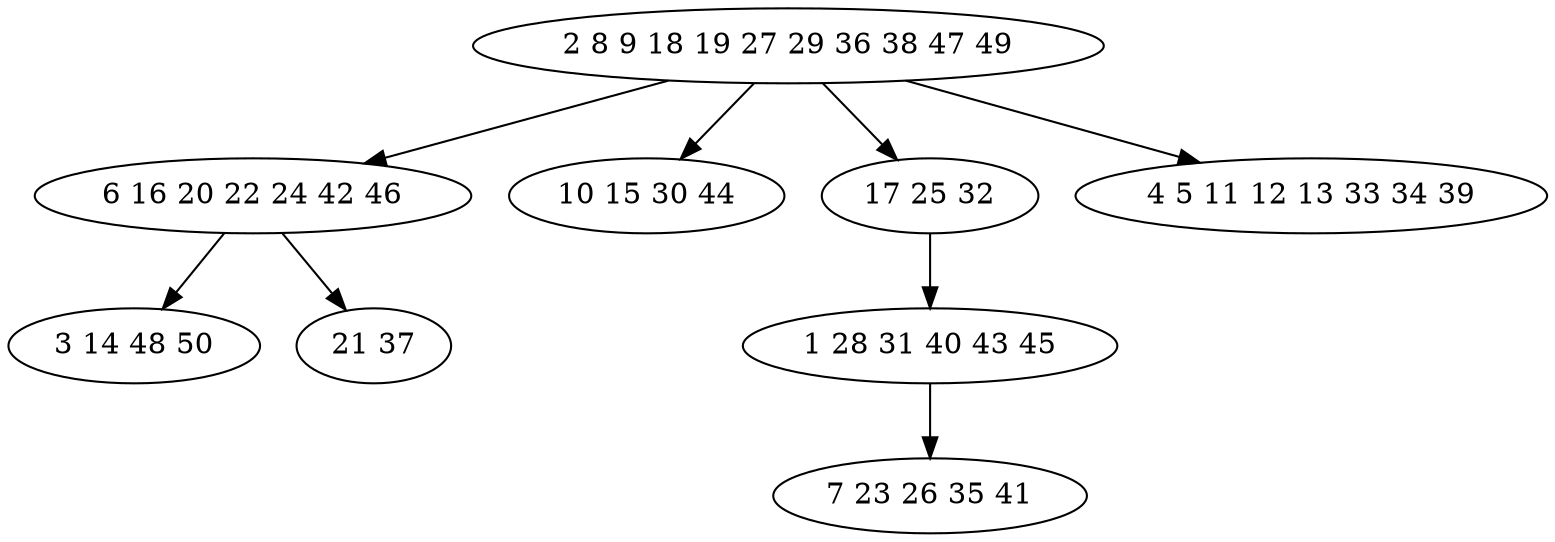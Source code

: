 digraph true_tree {
	"0" -> "1"
	"0" -> "2"
	"1" -> "3"
	"1" -> "4"
	"0" -> "5"
	"0" -> "6"
	"5" -> "7"
	"7" -> "8"
	"0" [label="2 8 9 18 19 27 29 36 38 47 49"];
	"1" [label="6 16 20 22 24 42 46"];
	"2" [label="10 15 30 44"];
	"3" [label="3 14 48 50"];
	"4" [label="21 37"];
	"5" [label="17 25 32"];
	"6" [label="4 5 11 12 13 33 34 39"];
	"7" [label="1 28 31 40 43 45"];
	"8" [label="7 23 26 35 41"];
}
